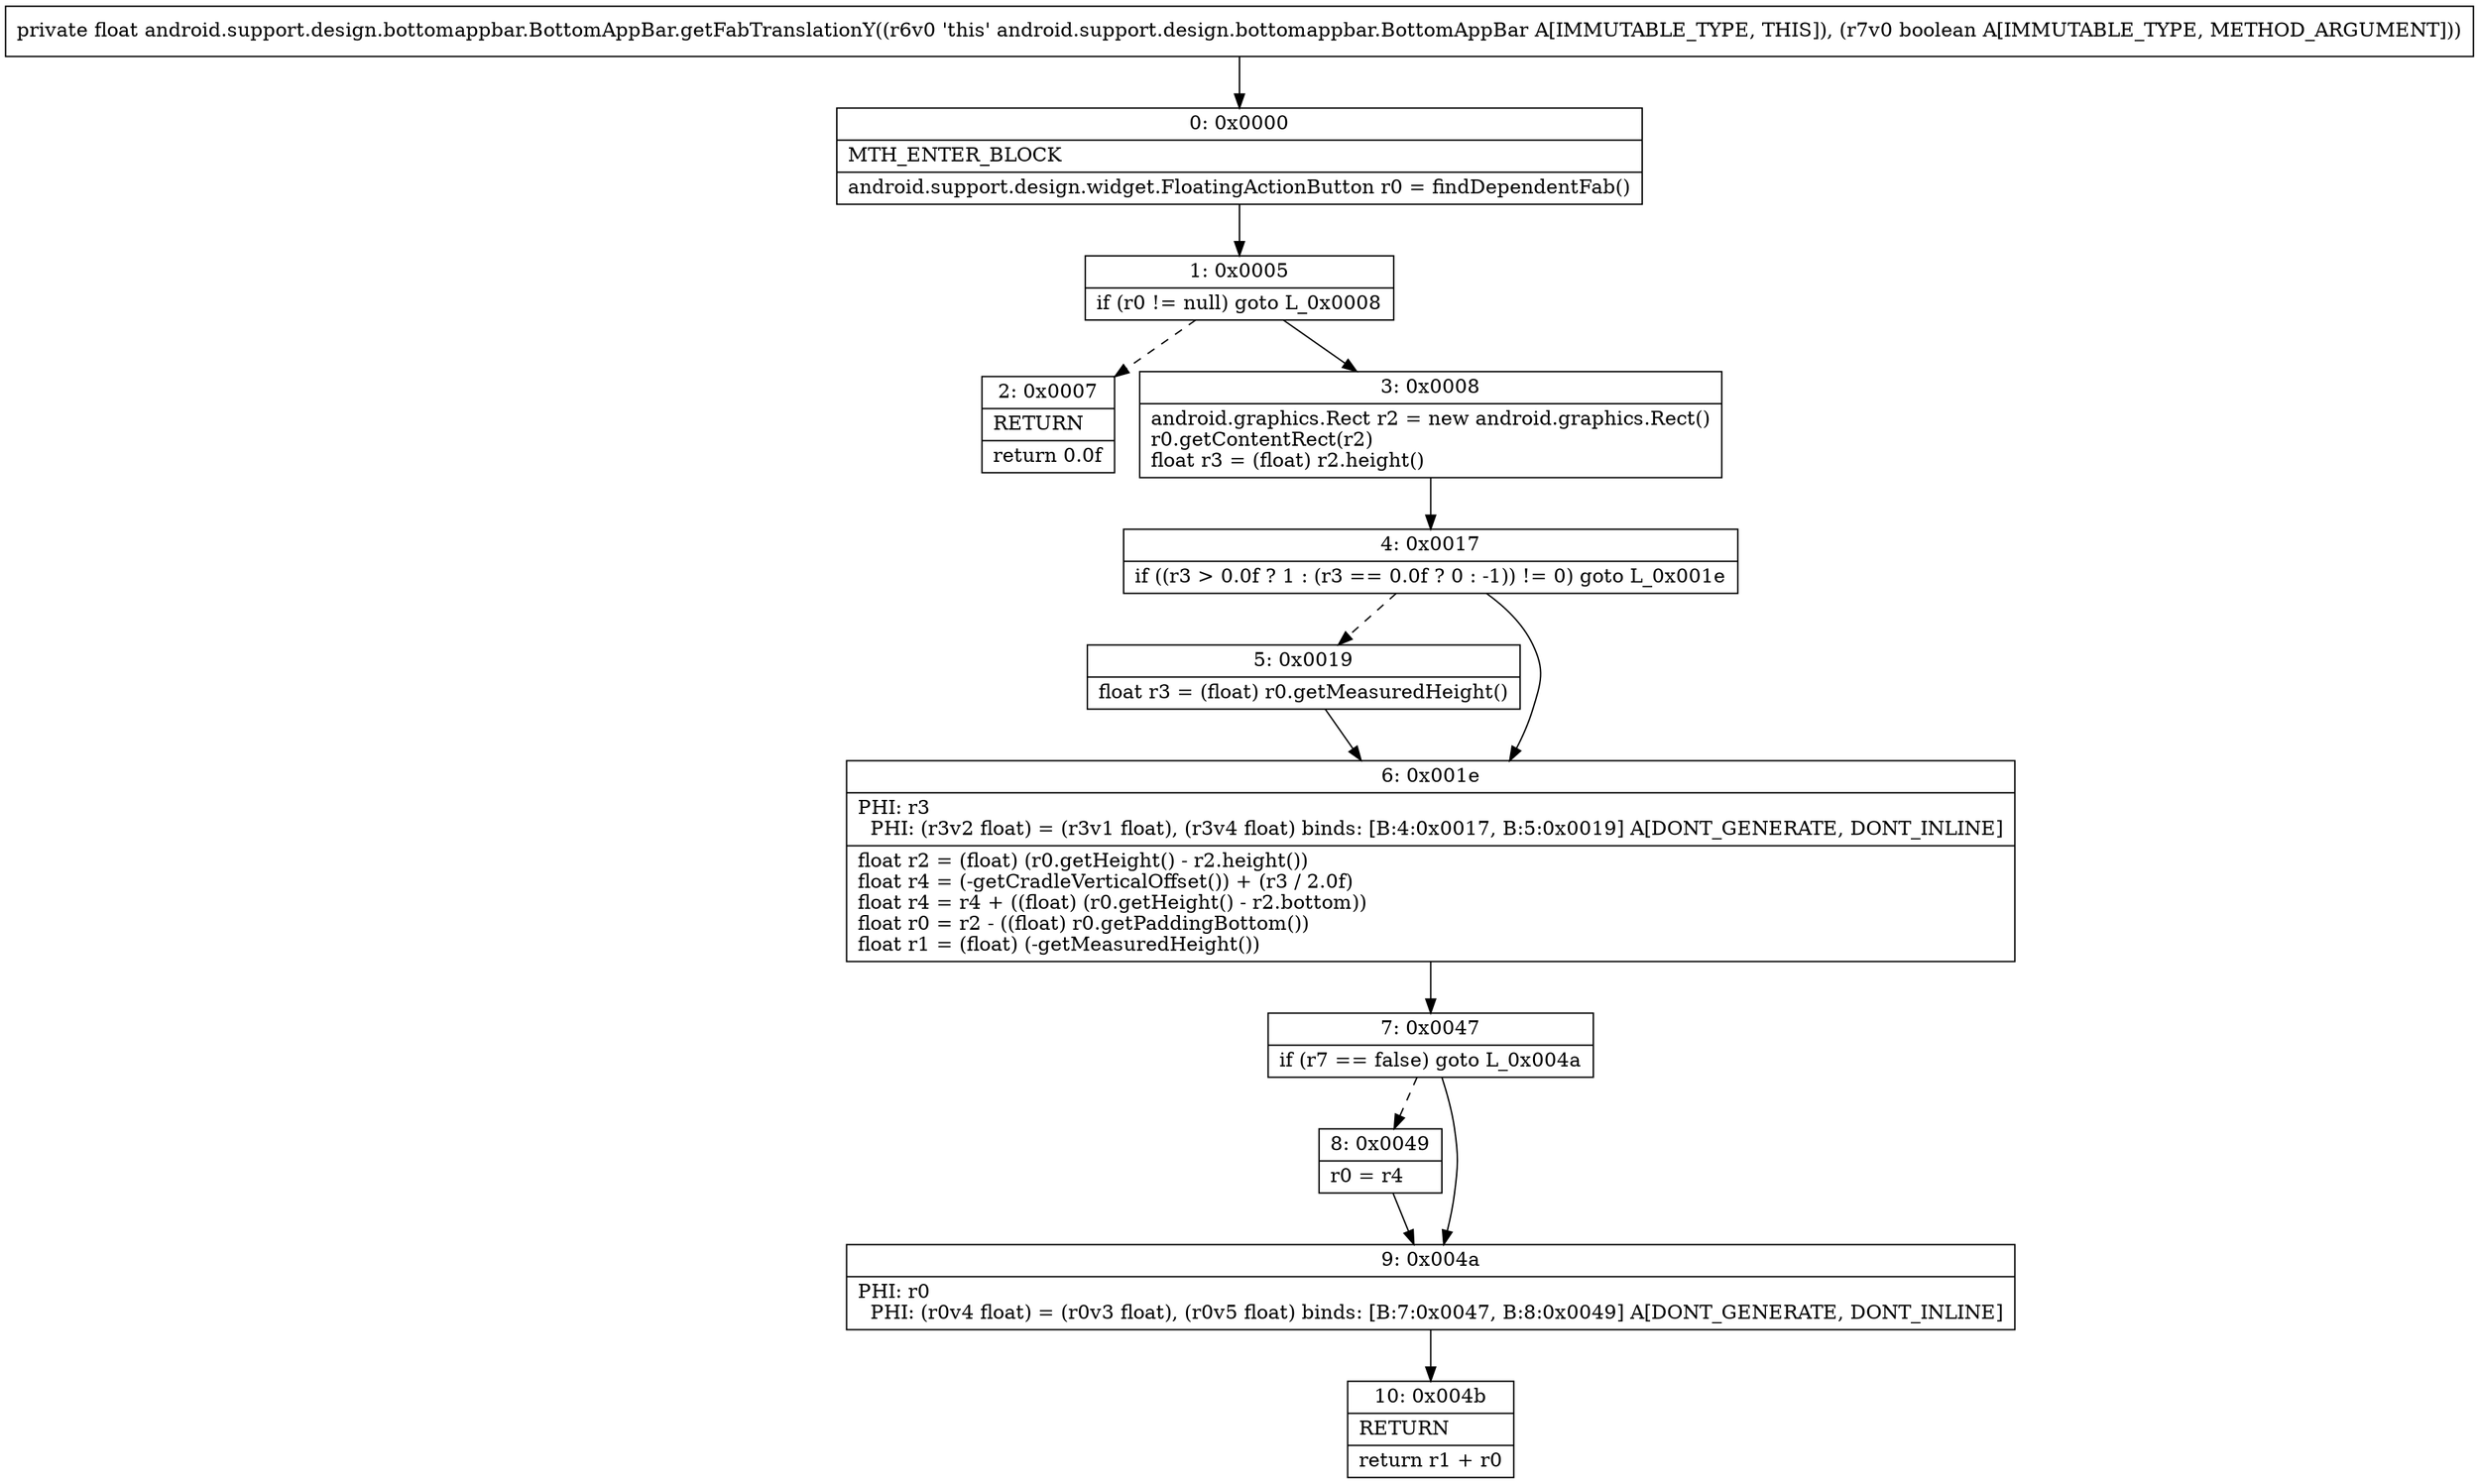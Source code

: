 digraph "CFG forandroid.support.design.bottomappbar.BottomAppBar.getFabTranslationY(Z)F" {
Node_0 [shape=record,label="{0\:\ 0x0000|MTH_ENTER_BLOCK\l|android.support.design.widget.FloatingActionButton r0 = findDependentFab()\l}"];
Node_1 [shape=record,label="{1\:\ 0x0005|if (r0 != null) goto L_0x0008\l}"];
Node_2 [shape=record,label="{2\:\ 0x0007|RETURN\l|return 0.0f\l}"];
Node_3 [shape=record,label="{3\:\ 0x0008|android.graphics.Rect r2 = new android.graphics.Rect()\lr0.getContentRect(r2)\lfloat r3 = (float) r2.height()\l}"];
Node_4 [shape=record,label="{4\:\ 0x0017|if ((r3 \> 0.0f ? 1 : (r3 == 0.0f ? 0 : \-1)) != 0) goto L_0x001e\l}"];
Node_5 [shape=record,label="{5\:\ 0x0019|float r3 = (float) r0.getMeasuredHeight()\l}"];
Node_6 [shape=record,label="{6\:\ 0x001e|PHI: r3 \l  PHI: (r3v2 float) = (r3v1 float), (r3v4 float) binds: [B:4:0x0017, B:5:0x0019] A[DONT_GENERATE, DONT_INLINE]\l|float r2 = (float) (r0.getHeight() \- r2.height())\lfloat r4 = (\-getCradleVerticalOffset()) + (r3 \/ 2.0f)\lfloat r4 = r4 + ((float) (r0.getHeight() \- r2.bottom))\lfloat r0 = r2 \- ((float) r0.getPaddingBottom())\lfloat r1 = (float) (\-getMeasuredHeight())\l}"];
Node_7 [shape=record,label="{7\:\ 0x0047|if (r7 == false) goto L_0x004a\l}"];
Node_8 [shape=record,label="{8\:\ 0x0049|r0 = r4\l}"];
Node_9 [shape=record,label="{9\:\ 0x004a|PHI: r0 \l  PHI: (r0v4 float) = (r0v3 float), (r0v5 float) binds: [B:7:0x0047, B:8:0x0049] A[DONT_GENERATE, DONT_INLINE]\l}"];
Node_10 [shape=record,label="{10\:\ 0x004b|RETURN\l|return r1 + r0\l}"];
MethodNode[shape=record,label="{private float android.support.design.bottomappbar.BottomAppBar.getFabTranslationY((r6v0 'this' android.support.design.bottomappbar.BottomAppBar A[IMMUTABLE_TYPE, THIS]), (r7v0 boolean A[IMMUTABLE_TYPE, METHOD_ARGUMENT])) }"];
MethodNode -> Node_0;
Node_0 -> Node_1;
Node_1 -> Node_2[style=dashed];
Node_1 -> Node_3;
Node_3 -> Node_4;
Node_4 -> Node_5[style=dashed];
Node_4 -> Node_6;
Node_5 -> Node_6;
Node_6 -> Node_7;
Node_7 -> Node_8[style=dashed];
Node_7 -> Node_9;
Node_8 -> Node_9;
Node_9 -> Node_10;
}

